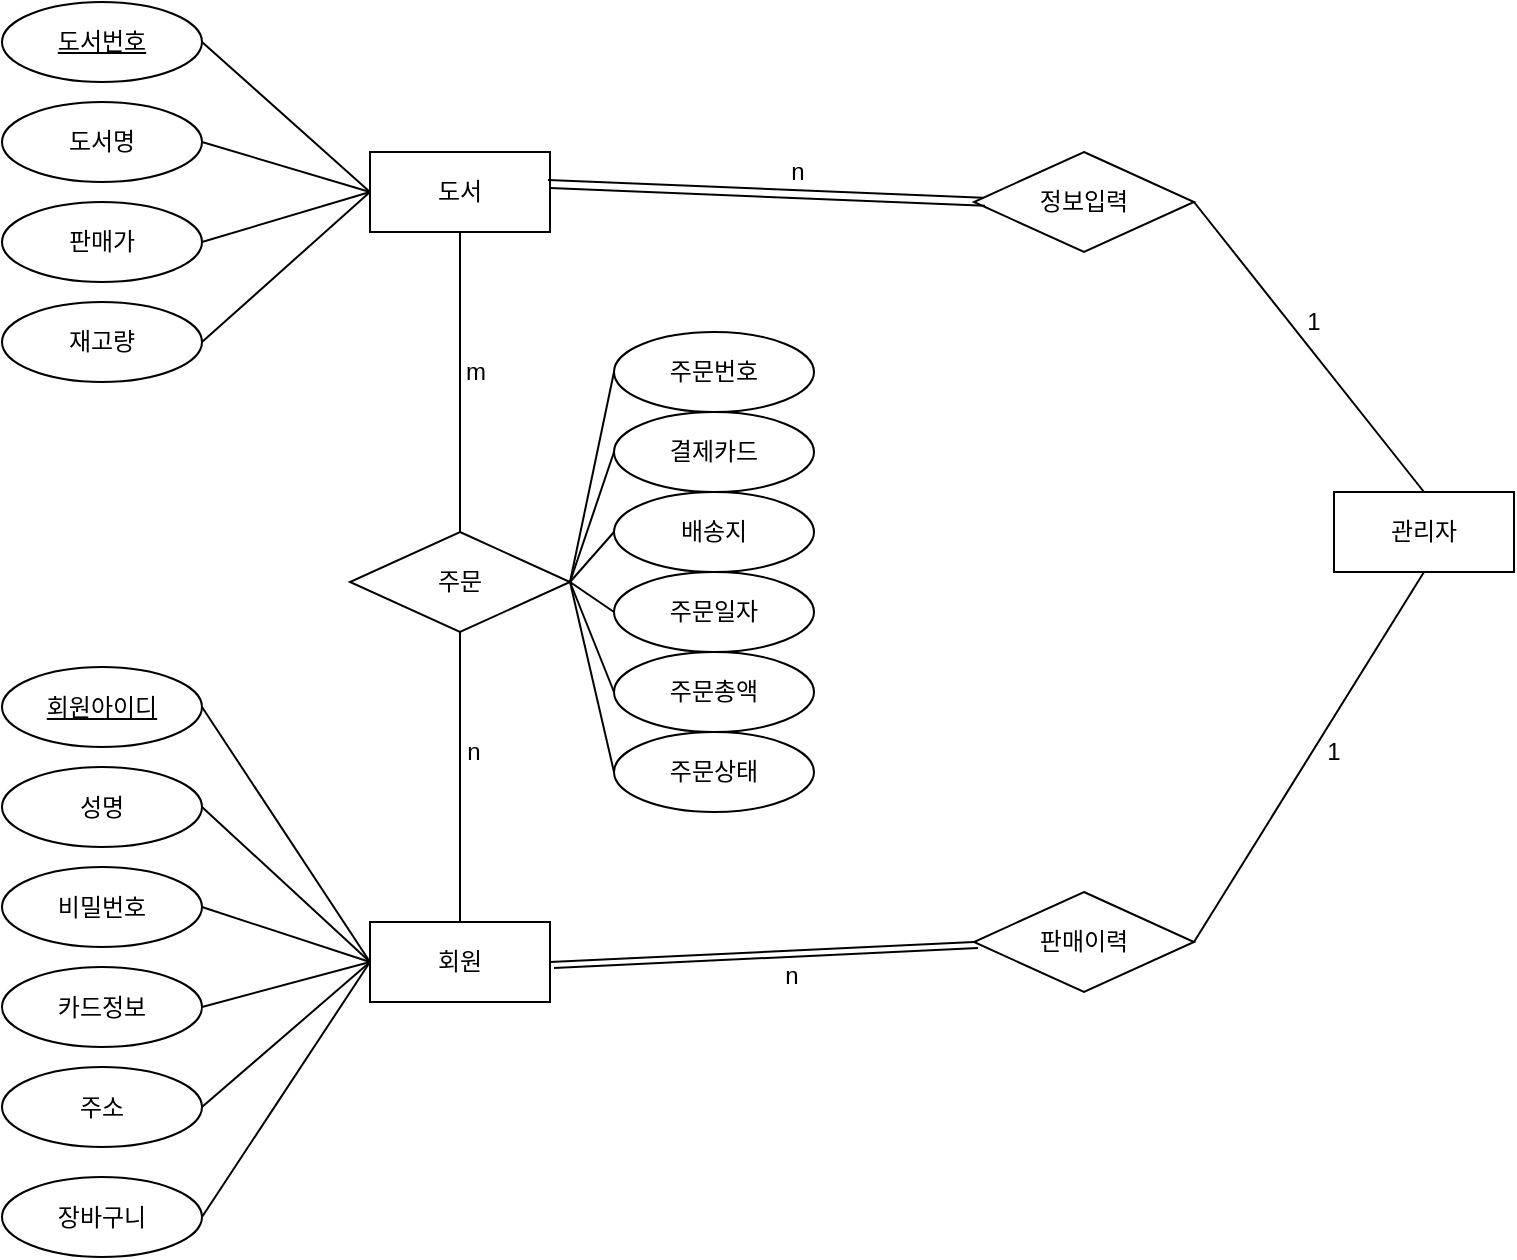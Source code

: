 <mxfile version="13.8.0" type="github">
  <diagram id="zZjGXtsCJQrMbB_IdUND" name="Page-1">
    <mxGraphModel dx="895" dy="565" grid="1" gridSize="10" guides="1" tooltips="1" connect="1" arrows="1" fold="1" page="1" pageScale="1" pageWidth="827" pageHeight="1169" math="0" shadow="0">
      <root>
        <mxCell id="0" />
        <mxCell id="1" parent="0" />
        <mxCell id="d_bSjSpFqJbaJfQyLbfq-1" value="회원" style="rounded=0;whiteSpace=wrap;html=1;" parent="1" vertex="1">
          <mxGeometry x="228" y="485" width="90" height="40" as="geometry" />
        </mxCell>
        <mxCell id="d_bSjSpFqJbaJfQyLbfq-4" value="성명&lt;span style=&quot;color: rgba(0 , 0 , 0 , 0) ; font-family: monospace ; font-size: 0px&quot;&gt;%3CmxGraphModel%3E%3Croot%3E%3CmxCell%20id%3D%220%22%2F%3E%3CmxCell%20id%3D%221%22%20parent%3D%220%22%2F%3E%3CmxCell%20id%3D%222%22%20value%3D%22%ED%9A%8C%EC%9B%90%EC%95%84%EC%9D%B4%EB%94%94%22%20style%3D%22ellipse%3BwhiteSpace%3Dwrap%3Bhtml%3D1%3B%22%20vertex%3D%221%22%20parent%3D%221%22%3E%3CmxGeometry%20x%3D%22140%22%20y%3D%2290%22%20width%3D%22100%22%20height%3D%2240%22%20as%3D%22geometry%22%2F%3E%3C%2FmxCell%3E%3C%2Froot%3E%3C%2FmxGraphModel%3E&lt;/span&gt;" style="ellipse;whiteSpace=wrap;html=1;" parent="1" vertex="1">
          <mxGeometry x="44" y="407.5" width="100" height="40" as="geometry" />
        </mxCell>
        <mxCell id="d_bSjSpFqJbaJfQyLbfq-5" value="비밀번호" style="ellipse;whiteSpace=wrap;html=1;" parent="1" vertex="1">
          <mxGeometry x="44" y="457.5" width="100" height="40" as="geometry" />
        </mxCell>
        <mxCell id="d_bSjSpFqJbaJfQyLbfq-6" value="카드정보&lt;span style=&quot;color: rgba(0 , 0 , 0 , 0) ; font-family: monospace ; font-size: 0px&quot;&gt;%3CmxGraphModel%3E%3Croot%3E%3CmxCell%20id%3D%220%22%2F%3E%3CmxCell%20id%3D%221%22%20parent%3D%220%22%2F%3E%3CmxCell%20id%3D%222%22%20value%3D%22%ED%9A%8C%EC%9B%90%EC%95%84%EC%9D%B4%EB%94%94%22%20style%3D%22ellipse%3BwhiteSpace%3Dwrap%3Bhtml%3D1%3B%22%20vertex%3D%221%22%20parent%3D%221%22%3E%3CmxGeometry%20x%3D%22140%22%20y%3D%2290%22%20width%3D%22100%22%20height%3D%2240%22%20as%3D%22geometry%22%2F%3E%3C%2FmxCell%3E%3C%2Froot%3E%3C%2FmxGraphModel%3E&lt;/span&gt;" style="ellipse;whiteSpace=wrap;html=1;" parent="1" vertex="1">
          <mxGeometry x="44" y="507.5" width="100" height="40" as="geometry" />
        </mxCell>
        <mxCell id="d_bSjSpFqJbaJfQyLbfq-7" value="주소" style="ellipse;whiteSpace=wrap;html=1;" parent="1" vertex="1">
          <mxGeometry x="44" y="557.5" width="100" height="40" as="geometry" />
        </mxCell>
        <mxCell id="d_bSjSpFqJbaJfQyLbfq-8" value="" style="endArrow=none;html=1;exitX=1;exitY=0.5;exitDx=0;exitDy=0;entryX=0;entryY=0.5;entryDx=0;entryDy=0;" parent="1" source="d_bSjSpFqJbaJfQyLbfq-14" target="d_bSjSpFqJbaJfQyLbfq-1" edge="1">
          <mxGeometry width="50" height="50" relative="1" as="geometry">
            <mxPoint x="144" y="415" as="sourcePoint" />
            <mxPoint x="344" y="445" as="targetPoint" />
            <Array as="points" />
          </mxGeometry>
        </mxCell>
        <mxCell id="d_bSjSpFqJbaJfQyLbfq-9" value="" style="endArrow=none;html=1;entryX=0;entryY=0.5;entryDx=0;entryDy=0;exitX=1;exitY=0.5;exitDx=0;exitDy=0;" parent="1" source="d_bSjSpFqJbaJfQyLbfq-4" target="d_bSjSpFqJbaJfQyLbfq-1" edge="1">
          <mxGeometry width="50" height="50" relative="1" as="geometry">
            <mxPoint x="164" y="485" as="sourcePoint" />
            <mxPoint x="234" y="565" as="targetPoint" />
            <Array as="points" />
          </mxGeometry>
        </mxCell>
        <mxCell id="d_bSjSpFqJbaJfQyLbfq-10" value="" style="endArrow=none;html=1;exitX=1;exitY=0.5;exitDx=0;exitDy=0;entryX=0;entryY=0.5;entryDx=0;entryDy=0;" parent="1" source="d_bSjSpFqJbaJfQyLbfq-5" target="d_bSjSpFqJbaJfQyLbfq-1" edge="1">
          <mxGeometry width="50" height="50" relative="1" as="geometry">
            <mxPoint x="154" y="475" as="sourcePoint" />
            <mxPoint x="224" y="555" as="targetPoint" />
            <Array as="points" />
          </mxGeometry>
        </mxCell>
        <mxCell id="d_bSjSpFqJbaJfQyLbfq-11" value="" style="endArrow=none;html=1;entryX=0;entryY=0.5;entryDx=0;entryDy=0;exitX=1;exitY=0.5;exitDx=0;exitDy=0;" parent="1" source="d_bSjSpFqJbaJfQyLbfq-6" target="d_bSjSpFqJbaJfQyLbfq-1" edge="1">
          <mxGeometry width="50" height="50" relative="1" as="geometry">
            <mxPoint x="164" y="485" as="sourcePoint" />
            <mxPoint x="254" y="535" as="targetPoint" />
            <Array as="points" />
          </mxGeometry>
        </mxCell>
        <mxCell id="d_bSjSpFqJbaJfQyLbfq-12" value="" style="endArrow=none;html=1;entryX=0;entryY=0.5;entryDx=0;entryDy=0;exitX=1;exitY=0.5;exitDx=0;exitDy=0;" parent="1" source="d_bSjSpFqJbaJfQyLbfq-7" target="d_bSjSpFqJbaJfQyLbfq-1" edge="1">
          <mxGeometry width="50" height="50" relative="1" as="geometry">
            <mxPoint x="174" y="495" as="sourcePoint" />
            <mxPoint x="264" y="545" as="targetPoint" />
            <Array as="points" />
          </mxGeometry>
        </mxCell>
        <mxCell id="d_bSjSpFqJbaJfQyLbfq-14" value="회원아이디" style="ellipse;whiteSpace=wrap;html=1;align=center;fontStyle=4;" parent="1" vertex="1">
          <mxGeometry x="44" y="357.5" width="100" height="40" as="geometry" />
        </mxCell>
        <mxCell id="d_bSjSpFqJbaJfQyLbfq-15" value="도서" style="rounded=0;whiteSpace=wrap;html=1;" parent="1" vertex="1">
          <mxGeometry x="228" y="100" width="90" height="40" as="geometry" />
        </mxCell>
        <mxCell id="d_bSjSpFqJbaJfQyLbfq-16" value="도서명&lt;span style=&quot;color: rgba(0 , 0 , 0 , 0) ; font-family: monospace ; font-size: 0px&quot;&gt;%3CmxGraphModel%3E%3Croot%3E%3CmxCell%20id%3D%220%22%2F%3E%3CmxCell%20id%3D%221%22%20parent%3D%220%22%2F%3E%3CmxCell%20id%3D%222%22%20value%3D%22%EC%84%B1%EB%AA%85%26lt%3Bspan%20style%3D%26quot%3Bcolor%3A%20rgba(0%20%2C%200%20%2C%200%20%2C%200)%20%3B%20font-family%3A%20monospace%20%3B%20font-size%3A%200px%26quot%3B%26gt%3B%253CmxGraphModel%253E%253Croot%253E%253CmxCell%2520id%253D%25220%2522%252F%253E%253CmxCell%2520id%253D%25221%2522%2520parent%253D%25220%2522%252F%253E%253CmxCell%2520id%253D%25222%2522%2520value%253D%2522%25ED%259A%258C%25EC%259B%2590%25EC%2595%2584%25EC%259D%25B4%25EB%2594%2594%2522%2520style%253D%2522ellipse%253BwhiteSpace%253Dwrap%253Bhtml%253D1%253B%2522%2520vertex%253D%25221%2522%2520parent%253D%25221%2522%253E%253CmxGeometry%2520x%253D%2522140%2522%2520y%253D%252290%2522%2520width%253D%2522100%2522%2520height%253D%252240%2522%2520as%253D%2522geometry%2522%252F%253E%253C%252FmxCell%253E%253C%252Froot%253E%253C%252FmxGraphModel%253E%26lt%3B%2Fspan%26gt%3B%22%20style%3D%22ellipse%3BwhiteSpace%3Dwrap%3Bhtml%3D1%3B%22%20vertex%3D%221%22%20parent%3D%221%22%3E%3CmxGeometry%20x%3D%22140%22%20y%3D%22150%22%20width%3D%22100%22%20height%3D%2240%22%20as%3D%22geometry%22%2F%3E%3C%2FmxCell%3E%3C%2Froot%3E%3C%2FmxGraphModel%3E&lt;br&gt;&lt;/span&gt;" style="ellipse;whiteSpace=wrap;html=1;" parent="1" vertex="1">
          <mxGeometry x="44" y="75" width="100" height="40" as="geometry" />
        </mxCell>
        <mxCell id="d_bSjSpFqJbaJfQyLbfq-17" value="판매가" style="ellipse;whiteSpace=wrap;html=1;" parent="1" vertex="1">
          <mxGeometry x="44" y="125" width="100" height="40" as="geometry" />
        </mxCell>
        <mxCell id="d_bSjSpFqJbaJfQyLbfq-18" value="재고량" style="ellipse;whiteSpace=wrap;html=1;" parent="1" vertex="1">
          <mxGeometry x="44" y="175" width="100" height="40" as="geometry" />
        </mxCell>
        <mxCell id="d_bSjSpFqJbaJfQyLbfq-19" value="도서번호" style="ellipse;whiteSpace=wrap;html=1;align=center;fontStyle=4;" parent="1" vertex="1">
          <mxGeometry x="44" y="25" width="100" height="40" as="geometry" />
        </mxCell>
        <mxCell id="d_bSjSpFqJbaJfQyLbfq-20" value="" style="endArrow=none;html=1;entryX=0;entryY=0.5;entryDx=0;entryDy=0;exitX=1;exitY=0.5;exitDx=0;exitDy=0;" parent="1" source="d_bSjSpFqJbaJfQyLbfq-19" target="d_bSjSpFqJbaJfQyLbfq-15" edge="1">
          <mxGeometry width="50" height="50" relative="1" as="geometry">
            <mxPoint x="154" y="-30" as="sourcePoint" />
            <mxPoint x="244" y="-140" as="targetPoint" />
            <Array as="points" />
          </mxGeometry>
        </mxCell>
        <mxCell id="d_bSjSpFqJbaJfQyLbfq-21" value="" style="endArrow=none;html=1;entryX=0;entryY=0.5;entryDx=0;entryDy=0;exitX=1;exitY=0.5;exitDx=0;exitDy=0;" parent="1" source="d_bSjSpFqJbaJfQyLbfq-16" target="d_bSjSpFqJbaJfQyLbfq-15" edge="1">
          <mxGeometry width="50" height="50" relative="1" as="geometry">
            <mxPoint x="164" y="-20" as="sourcePoint" />
            <mxPoint x="254" y="-130" as="targetPoint" />
            <Array as="points" />
          </mxGeometry>
        </mxCell>
        <mxCell id="d_bSjSpFqJbaJfQyLbfq-22" value="" style="endArrow=none;html=1;entryX=0;entryY=0.5;entryDx=0;entryDy=0;exitX=1;exitY=0.5;exitDx=0;exitDy=0;" parent="1" source="d_bSjSpFqJbaJfQyLbfq-17" target="d_bSjSpFqJbaJfQyLbfq-15" edge="1">
          <mxGeometry width="50" height="50" relative="1" as="geometry">
            <mxPoint x="174" y="-10" as="sourcePoint" />
            <mxPoint x="264" y="-120" as="targetPoint" />
            <Array as="points" />
          </mxGeometry>
        </mxCell>
        <mxCell id="d_bSjSpFqJbaJfQyLbfq-23" value="" style="endArrow=none;html=1;entryX=0;entryY=0.5;entryDx=0;entryDy=0;exitX=1;exitY=0.5;exitDx=0;exitDy=0;" parent="1" source="d_bSjSpFqJbaJfQyLbfq-18" target="d_bSjSpFqJbaJfQyLbfq-15" edge="1">
          <mxGeometry width="50" height="50" relative="1" as="geometry">
            <mxPoint x="184" as="sourcePoint" />
            <mxPoint x="274" y="-110" as="targetPoint" />
            <Array as="points" />
          </mxGeometry>
        </mxCell>
        <mxCell id="d_bSjSpFqJbaJfQyLbfq-24" value="주문" style="rhombus;whiteSpace=wrap;html=1;" parent="1" vertex="1">
          <mxGeometry x="218" y="290" width="110" height="50" as="geometry" />
        </mxCell>
        <mxCell id="d_bSjSpFqJbaJfQyLbfq-25" value="결제카드" style="ellipse;whiteSpace=wrap;html=1;" parent="1" vertex="1">
          <mxGeometry x="350" y="230" width="100" height="40" as="geometry" />
        </mxCell>
        <mxCell id="d_bSjSpFqJbaJfQyLbfq-32" value="배송지" style="ellipse;whiteSpace=wrap;html=1;" parent="1" vertex="1">
          <mxGeometry x="350" y="270" width="100" height="40" as="geometry" />
        </mxCell>
        <mxCell id="d_bSjSpFqJbaJfQyLbfq-45" value="" style="endArrow=none;html=1;entryX=0.5;entryY=1;entryDx=0;entryDy=0;exitX=0.5;exitY=0;exitDx=0;exitDy=0;" parent="1" source="d_bSjSpFqJbaJfQyLbfq-24" target="d_bSjSpFqJbaJfQyLbfq-15" edge="1">
          <mxGeometry width="50" height="50" relative="1" as="geometry">
            <mxPoint x="390" y="370" as="sourcePoint" />
            <mxPoint x="440" y="320" as="targetPoint" />
          </mxGeometry>
        </mxCell>
        <mxCell id="d_bSjSpFqJbaJfQyLbfq-46" value="" style="endArrow=none;html=1;entryX=0.5;entryY=1;entryDx=0;entryDy=0;exitX=0.5;exitY=0;exitDx=0;exitDy=0;" parent="1" source="d_bSjSpFqJbaJfQyLbfq-1" target="d_bSjSpFqJbaJfQyLbfq-24" edge="1">
          <mxGeometry width="50" height="50" relative="1" as="geometry">
            <mxPoint x="430" y="445" as="sourcePoint" />
            <mxPoint x="430" y="295" as="targetPoint" />
          </mxGeometry>
        </mxCell>
        <mxCell id="d_bSjSpFqJbaJfQyLbfq-47" value="m" style="text;html=1;strokeColor=none;fillColor=none;align=center;verticalAlign=middle;whiteSpace=wrap;rounded=0;" parent="1" vertex="1">
          <mxGeometry x="261" y="200" width="40" height="20" as="geometry" />
        </mxCell>
        <mxCell id="d_bSjSpFqJbaJfQyLbfq-48" value="n" style="text;html=1;strokeColor=none;fillColor=none;align=center;verticalAlign=middle;whiteSpace=wrap;rounded=0;" parent="1" vertex="1">
          <mxGeometry x="260" y="390" width="40" height="20" as="geometry" />
        </mxCell>
        <mxCell id="nwENUyRAqGCGzsD-OgCc-1" value="장바구니" style="ellipse;whiteSpace=wrap;html=1;" vertex="1" parent="1">
          <mxGeometry x="44" y="612.5" width="100" height="40" as="geometry" />
        </mxCell>
        <mxCell id="nwENUyRAqGCGzsD-OgCc-2" value="" style="endArrow=none;html=1;entryX=0;entryY=0.5;entryDx=0;entryDy=0;exitX=1;exitY=0.5;exitDx=0;exitDy=0;" edge="1" parent="1" source="nwENUyRAqGCGzsD-OgCc-1" target="d_bSjSpFqJbaJfQyLbfq-1">
          <mxGeometry width="50" height="50" relative="1" as="geometry">
            <mxPoint x="154" y="625" as="sourcePoint" />
            <mxPoint x="238" y="515" as="targetPoint" />
            <Array as="points" />
          </mxGeometry>
        </mxCell>
        <mxCell id="nwENUyRAqGCGzsD-OgCc-4" value="" style="endArrow=none;html=1;entryX=1;entryY=0.5;entryDx=0;entryDy=0;exitX=0;exitY=0.5;exitDx=0;exitDy=0;" edge="1" parent="1" source="d_bSjSpFqJbaJfQyLbfq-25" target="d_bSjSpFqJbaJfQyLbfq-24">
          <mxGeometry width="50" height="50" relative="1" as="geometry">
            <mxPoint x="370" y="370" as="sourcePoint" />
            <mxPoint x="340" y="310" as="targetPoint" />
          </mxGeometry>
        </mxCell>
        <mxCell id="nwENUyRAqGCGzsD-OgCc-5" value="" style="endArrow=none;html=1;entryX=1;entryY=0.5;entryDx=0;entryDy=0;exitX=0;exitY=0.5;exitDx=0;exitDy=0;" edge="1" parent="1" source="d_bSjSpFqJbaJfQyLbfq-32" target="d_bSjSpFqJbaJfQyLbfq-24">
          <mxGeometry width="50" height="50" relative="1" as="geometry">
            <mxPoint x="360" y="290" as="sourcePoint" />
            <mxPoint x="338" y="325" as="targetPoint" />
          </mxGeometry>
        </mxCell>
        <mxCell id="nwENUyRAqGCGzsD-OgCc-6" value="주문일자" style="ellipse;whiteSpace=wrap;html=1;" vertex="1" parent="1">
          <mxGeometry x="350" y="310" width="100" height="40" as="geometry" />
        </mxCell>
        <mxCell id="nwENUyRAqGCGzsD-OgCc-7" value="주문번호" style="ellipse;whiteSpace=wrap;html=1;" vertex="1" parent="1">
          <mxGeometry x="350" y="190" width="100" height="40" as="geometry" />
        </mxCell>
        <mxCell id="nwENUyRAqGCGzsD-OgCc-8" value="주문총액" style="ellipse;whiteSpace=wrap;html=1;" vertex="1" parent="1">
          <mxGeometry x="350" y="350" width="100" height="40" as="geometry" />
        </mxCell>
        <mxCell id="nwENUyRAqGCGzsD-OgCc-9" value="주문상태" style="ellipse;whiteSpace=wrap;html=1;" vertex="1" parent="1">
          <mxGeometry x="350" y="390" width="100" height="40" as="geometry" />
        </mxCell>
        <mxCell id="nwENUyRAqGCGzsD-OgCc-10" value="" style="endArrow=none;html=1;entryX=1;entryY=0.5;entryDx=0;entryDy=0;exitX=0;exitY=0.5;exitDx=0;exitDy=0;" edge="1" parent="1" source="nwENUyRAqGCGzsD-OgCc-7" target="d_bSjSpFqJbaJfQyLbfq-24">
          <mxGeometry width="50" height="50" relative="1" as="geometry">
            <mxPoint x="360" y="290" as="sourcePoint" />
            <mxPoint x="338" y="325" as="targetPoint" />
          </mxGeometry>
        </mxCell>
        <mxCell id="nwENUyRAqGCGzsD-OgCc-11" value="" style="endArrow=none;html=1;entryX=1;entryY=0.5;entryDx=0;entryDy=0;exitX=0;exitY=0.5;exitDx=0;exitDy=0;" edge="1" parent="1" source="nwENUyRAqGCGzsD-OgCc-6" target="d_bSjSpFqJbaJfQyLbfq-24">
          <mxGeometry width="50" height="50" relative="1" as="geometry">
            <mxPoint x="370" y="300" as="sourcePoint" />
            <mxPoint x="348" y="335" as="targetPoint" />
          </mxGeometry>
        </mxCell>
        <mxCell id="nwENUyRAqGCGzsD-OgCc-12" value="" style="endArrow=none;html=1;entryX=1;entryY=0.5;entryDx=0;entryDy=0;exitX=0;exitY=0.5;exitDx=0;exitDy=0;" edge="1" parent="1" source="nwENUyRAqGCGzsD-OgCc-8" target="d_bSjSpFqJbaJfQyLbfq-24">
          <mxGeometry width="50" height="50" relative="1" as="geometry">
            <mxPoint x="380" y="310" as="sourcePoint" />
            <mxPoint x="358" y="345" as="targetPoint" />
          </mxGeometry>
        </mxCell>
        <mxCell id="nwENUyRAqGCGzsD-OgCc-13" value="" style="endArrow=none;html=1;entryX=1;entryY=0.5;entryDx=0;entryDy=0;exitX=0;exitY=0.5;exitDx=0;exitDy=0;" edge="1" parent="1" source="nwENUyRAqGCGzsD-OgCc-9" target="d_bSjSpFqJbaJfQyLbfq-24">
          <mxGeometry width="50" height="50" relative="1" as="geometry">
            <mxPoint x="390" y="320" as="sourcePoint" />
            <mxPoint x="368" y="355" as="targetPoint" />
          </mxGeometry>
        </mxCell>
        <mxCell id="nwENUyRAqGCGzsD-OgCc-14" value="관리자" style="rounded=0;whiteSpace=wrap;html=1;" vertex="1" parent="1">
          <mxGeometry x="710" y="270" width="90" height="40" as="geometry" />
        </mxCell>
        <mxCell id="nwENUyRAqGCGzsD-OgCc-15" value="정보입력" style="rhombus;whiteSpace=wrap;html=1;" vertex="1" parent="1">
          <mxGeometry x="530" y="100" width="110" height="50" as="geometry" />
        </mxCell>
        <mxCell id="nwENUyRAqGCGzsD-OgCc-16" value="판매이력" style="rhombus;whiteSpace=wrap;html=1;" vertex="1" parent="1">
          <mxGeometry x="530" y="470" width="110" height="50" as="geometry" />
        </mxCell>
        <mxCell id="nwENUyRAqGCGzsD-OgCc-17" value="" style="endArrow=none;html=1;exitX=0.989;exitY=0.35;exitDx=0;exitDy=0;exitPerimeter=0;" edge="1" parent="1" source="d_bSjSpFqJbaJfQyLbfq-15" target="nwENUyRAqGCGzsD-OgCc-15">
          <mxGeometry width="50" height="50" relative="1" as="geometry">
            <mxPoint x="360" y="115" as="sourcePoint" />
            <mxPoint x="410" y="65" as="targetPoint" />
          </mxGeometry>
        </mxCell>
        <mxCell id="nwENUyRAqGCGzsD-OgCc-18" value="" style="endArrow=none;html=1;exitX=0.989;exitY=0.35;exitDx=0;exitDy=0;exitPerimeter=0;" edge="1" parent="1">
          <mxGeometry width="50" height="50" relative="1" as="geometry">
            <mxPoint x="318" y="118" as="sourcePoint" />
            <mxPoint x="535.545" y="126.929" as="targetPoint" />
          </mxGeometry>
        </mxCell>
        <mxCell id="nwENUyRAqGCGzsD-OgCc-19" value="n" style="text;html=1;strokeColor=none;fillColor=none;align=center;verticalAlign=middle;whiteSpace=wrap;rounded=0;" vertex="1" parent="1">
          <mxGeometry x="422" y="100" width="40" height="20" as="geometry" />
        </mxCell>
        <mxCell id="nwENUyRAqGCGzsD-OgCc-21" value="" style="endArrow=none;html=1;exitX=1;exitY=0.5;exitDx=0;exitDy=0;entryX=0.5;entryY=0;entryDx=0;entryDy=0;" edge="1" parent="1" source="nwENUyRAqGCGzsD-OgCc-15" target="nwENUyRAqGCGzsD-OgCc-14">
          <mxGeometry width="50" height="50" relative="1" as="geometry">
            <mxPoint x="660" y="115" as="sourcePoint" />
            <mxPoint x="760" y="125" as="targetPoint" />
          </mxGeometry>
        </mxCell>
        <mxCell id="nwENUyRAqGCGzsD-OgCc-23" value="1" style="text;html=1;strokeColor=none;fillColor=none;align=center;verticalAlign=middle;whiteSpace=wrap;rounded=0;" vertex="1" parent="1">
          <mxGeometry x="680" y="175" width="40" height="20" as="geometry" />
        </mxCell>
        <mxCell id="nwENUyRAqGCGzsD-OgCc-24" value="" style="endArrow=none;html=1;exitX=1;exitY=0.5;exitDx=0;exitDy=0;entryX=0.5;entryY=1;entryDx=0;entryDy=0;" edge="1" parent="1" source="nwENUyRAqGCGzsD-OgCc-16" target="nwENUyRAqGCGzsD-OgCc-14">
          <mxGeometry width="50" height="50" relative="1" as="geometry">
            <mxPoint x="640" y="430" as="sourcePoint" />
            <mxPoint x="730" y="340" as="targetPoint" />
          </mxGeometry>
        </mxCell>
        <mxCell id="nwENUyRAqGCGzsD-OgCc-25" value="" style="endArrow=none;html=1;exitX=1;exitY=0.5;exitDx=0;exitDy=0;entryX=0;entryY=0.5;entryDx=0;entryDy=0;" edge="1" parent="1" source="d_bSjSpFqJbaJfQyLbfq-1" target="nwENUyRAqGCGzsD-OgCc-16">
          <mxGeometry width="50" height="50" relative="1" as="geometry">
            <mxPoint x="650" y="505" as="sourcePoint" />
            <mxPoint x="765" y="320" as="targetPoint" />
          </mxGeometry>
        </mxCell>
        <mxCell id="nwENUyRAqGCGzsD-OgCc-26" value="1" style="text;html=1;strokeColor=none;fillColor=none;align=center;verticalAlign=middle;whiteSpace=wrap;rounded=0;" vertex="1" parent="1">
          <mxGeometry x="690" y="390" width="40" height="20" as="geometry" />
        </mxCell>
        <mxCell id="nwENUyRAqGCGzsD-OgCc-27" value="n" style="text;html=1;strokeColor=none;fillColor=none;align=center;verticalAlign=middle;whiteSpace=wrap;rounded=0;" vertex="1" parent="1">
          <mxGeometry x="419" y="502" width="40" height="20" as="geometry" />
        </mxCell>
        <mxCell id="nwENUyRAqGCGzsD-OgCc-28" value="" style="endArrow=none;html=1;exitX=1;exitY=0.5;exitDx=0;exitDy=0;entryX=0;entryY=0.5;entryDx=0;entryDy=0;" edge="1" parent="1">
          <mxGeometry width="50" height="50" relative="1" as="geometry">
            <mxPoint x="320" y="508" as="sourcePoint" />
            <mxPoint x="532" y="498" as="targetPoint" />
          </mxGeometry>
        </mxCell>
      </root>
    </mxGraphModel>
  </diagram>
</mxfile>
